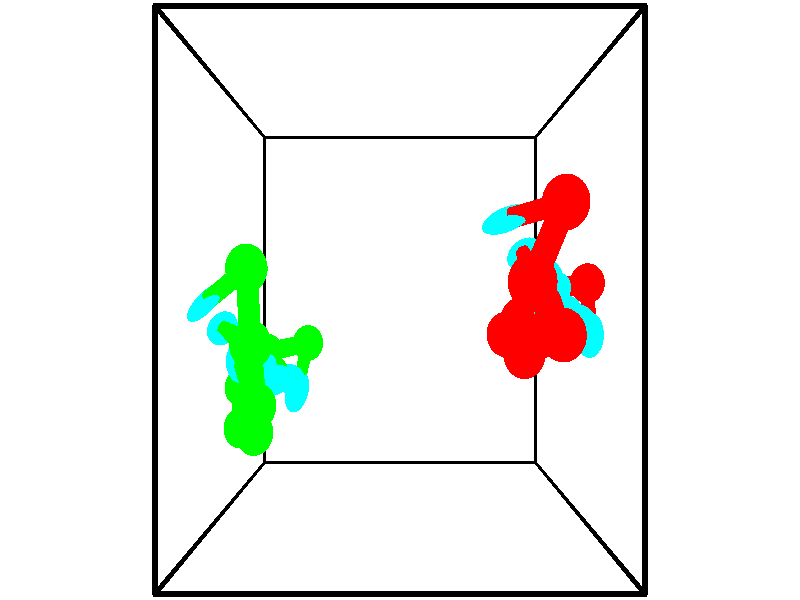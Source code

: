 // switches for output
#declare DRAW_BASES = 1; // possible values are 0, 1; only relevant for DNA ribbons
#declare DRAW_BASES_TYPE = 3; // possible values are 1, 2, 3; only relevant for DNA ribbons
#declare DRAW_FOG = 0; // set to 1 to enable fog

#include "colors.inc"

#include "transforms.inc"
background { rgb <1, 1, 1>}

#default {
   normal{
       ripples 0.25
       frequency 0.20
       turbulence 0.2
       lambda 5
   }
	finish {
		phong 0.1
		phong_size 40.
	}
}

// original window dimensions: 1024x640


// camera settings

camera {
	sky <-0, 1, 0>
	up <-0, 1, 0>
	right 1.6 * <1, 0, 0>
	location <2.5, 2.5, 11.1562>
	look_at <2.5, 2.5, 2.5>
	direction <0, 0, -8.6562>
	angle 67.0682
}


# declare cpy_camera_pos = <2.5, 2.5, 11.1562>;
# if (DRAW_FOG = 1)
fog {
	fog_type 2
	up vnormalize(cpy_camera_pos)
	color rgbt<1,1,1,0.3>
	distance 1e-5
	fog_alt 3e-3
	fog_offset 4
}
# end


// LIGHTS

# declare lum = 6;
global_settings {
	ambient_light rgb lum * <0.05, 0.05, 0.05>
	max_trace_level 15
}# declare cpy_direct_light_amount = 0.25;
light_source
{	1000 * <-1, -1, 1>,
	rgb lum * cpy_direct_light_amount
	parallel
}

light_source
{	1000 * <1, 1, -1>,
	rgb lum * cpy_direct_light_amount
	parallel
}

// strand 0

// nucleotide -1

// particle -1
sphere {
	<4.265427, 3.367030, 4.729454> 0.250000
	pigment { color rgbt <1,0,0,0> }
	no_shadow
}
cylinder {
	<3.942085, 3.305054, 4.502277>,  <3.748080, 3.267868, 4.365972>, 0.100000
	pigment { color rgbt <1,0,0,0> }
	no_shadow
}
cylinder {
	<3.942085, 3.305054, 4.502277>,  <4.265427, 3.367030, 4.729454>, 0.100000
	pigment { color rgbt <1,0,0,0> }
	no_shadow
}

// particle -1
sphere {
	<3.942085, 3.305054, 4.502277> 0.100000
	pigment { color rgbt <1,0,0,0> }
	no_shadow
}
sphere {
	0, 1
	scale<0.080000,0.200000,0.300000>
	matrix <0.464365, -0.760797, -0.453379,
		-0.361841, -0.630223, 0.686943,
		-0.808354, -0.154941, -0.567942,
		3.699579, 3.258571, 4.331895>
	pigment { color rgbt <0,1,1,0> }
	no_shadow
}
cylinder {
	<3.866527, 2.655608, 4.930902>,  <4.265427, 3.367030, 4.729454>, 0.130000
	pigment { color rgbt <1,0,0,0> }
	no_shadow
}

// nucleotide -1

// particle -1
sphere {
	<3.866527, 2.655608, 4.930902> 0.250000
	pigment { color rgbt <1,0,0,0> }
	no_shadow
}
cylinder {
	<3.889355, 2.819778, 4.566860>,  <3.903051, 2.918281, 4.348435>, 0.100000
	pigment { color rgbt <1,0,0,0> }
	no_shadow
}
cylinder {
	<3.889355, 2.819778, 4.566860>,  <3.866527, 2.655608, 4.930902>, 0.100000
	pigment { color rgbt <1,0,0,0> }
	no_shadow
}

// particle -1
sphere {
	<3.889355, 2.819778, 4.566860> 0.100000
	pigment { color rgbt <1,0,0,0> }
	no_shadow
}
sphere {
	0, 1
	scale<0.080000,0.200000,0.300000>
	matrix <0.486776, -0.807334, -0.333557,
		-0.871660, -0.423982, -0.245860,
		0.057070, 0.410427, -0.910106,
		3.906476, 2.942907, 4.293828>
	pigment { color rgbt <0,1,1,0> }
	no_shadow
}
cylinder {
	<4.290278, 2.179966, 4.528697>,  <3.866527, 2.655608, 4.930902>, 0.130000
	pigment { color rgbt <1,0,0,0> }
	no_shadow
}

// nucleotide -1

// particle -1
sphere {
	<4.290278, 2.179966, 4.528697> 0.250000
	pigment { color rgbt <1,0,0,0> }
	no_shadow
}
cylinder {
	<4.254944, 2.466248, 4.251579>,  <4.233743, 2.638016, 4.085309>, 0.100000
	pigment { color rgbt <1,0,0,0> }
	no_shadow
}
cylinder {
	<4.254944, 2.466248, 4.251579>,  <4.290278, 2.179966, 4.528697>, 0.100000
	pigment { color rgbt <1,0,0,0> }
	no_shadow
}

// particle -1
sphere {
	<4.254944, 2.466248, 4.251579> 0.100000
	pigment { color rgbt <1,0,0,0> }
	no_shadow
}
sphere {
	0, 1
	scale<0.080000,0.200000,0.300000>
	matrix <0.510150, -0.564867, -0.648593,
		-0.855537, -0.410723, -0.315218,
		-0.088336, 0.715704, -0.692795,
		4.228443, 2.680959, 4.043741>
	pigment { color rgbt <0,1,1,0> }
	no_shadow
}
cylinder {
	<4.000670, 1.956010, 3.864270>,  <4.290278, 2.179966, 4.528697>, 0.130000
	pigment { color rgbt <1,0,0,0> }
	no_shadow
}

// nucleotide -1

// particle -1
sphere {
	<4.000670, 1.956010, 3.864270> 0.250000
	pigment { color rgbt <1,0,0,0> }
	no_shadow
}
cylinder {
	<4.216438, 2.281082, 3.776108>,  <4.345899, 2.476125, 3.723211>, 0.100000
	pigment { color rgbt <1,0,0,0> }
	no_shadow
}
cylinder {
	<4.216438, 2.281082, 3.776108>,  <4.000670, 1.956010, 3.864270>, 0.100000
	pigment { color rgbt <1,0,0,0> }
	no_shadow
}

// particle -1
sphere {
	<4.216438, 2.281082, 3.776108> 0.100000
	pigment { color rgbt <1,0,0,0> }
	no_shadow
}
sphere {
	0, 1
	scale<0.080000,0.200000,0.300000>
	matrix <0.443513, -0.496715, -0.746037,
		-0.715767, 0.304675, -0.628371,
		0.539420, 0.812679, -0.220405,
		4.378264, 2.524886, 3.709986>
	pigment { color rgbt <0,1,1,0> }
	no_shadow
}
cylinder {
	<3.896924, 2.120019, 3.180188>,  <4.000670, 1.956010, 3.864270>, 0.130000
	pigment { color rgbt <1,0,0,0> }
	no_shadow
}

// nucleotide -1

// particle -1
sphere {
	<3.896924, 2.120019, 3.180188> 0.250000
	pigment { color rgbt <1,0,0,0> }
	no_shadow
}
cylinder {
	<4.257454, 2.255661, 3.287983>,  <4.473772, 2.337046, 3.352660>, 0.100000
	pigment { color rgbt <1,0,0,0> }
	no_shadow
}
cylinder {
	<4.257454, 2.255661, 3.287983>,  <3.896924, 2.120019, 3.180188>, 0.100000
	pigment { color rgbt <1,0,0,0> }
	no_shadow
}

// particle -1
sphere {
	<4.257454, 2.255661, 3.287983> 0.100000
	pigment { color rgbt <1,0,0,0> }
	no_shadow
}
sphere {
	0, 1
	scale<0.080000,0.200000,0.300000>
	matrix <0.419608, -0.529251, -0.737443,
		-0.107445, 0.777754, -0.619318,
		0.901324, 0.339105, 0.269486,
		4.527851, 2.357393, 3.368829>
	pigment { color rgbt <0,1,1,0> }
	no_shadow
}
cylinder {
	<4.192927, 2.271720, 2.543798>,  <3.896924, 2.120019, 3.180188>, 0.130000
	pigment { color rgbt <1,0,0,0> }
	no_shadow
}

// nucleotide -1

// particle -1
sphere {
	<4.192927, 2.271720, 2.543798> 0.250000
	pigment { color rgbt <1,0,0,0> }
	no_shadow
}
cylinder {
	<4.510803, 2.255035, 2.786030>,  <4.701529, 2.245024, 2.931369>, 0.100000
	pigment { color rgbt <1,0,0,0> }
	no_shadow
}
cylinder {
	<4.510803, 2.255035, 2.786030>,  <4.192927, 2.271720, 2.543798>, 0.100000
	pigment { color rgbt <1,0,0,0> }
	no_shadow
}

// particle -1
sphere {
	<4.510803, 2.255035, 2.786030> 0.100000
	pigment { color rgbt <1,0,0,0> }
	no_shadow
}
sphere {
	0, 1
	scale<0.080000,0.200000,0.300000>
	matrix <0.595707, -0.138081, -0.791244,
		0.116624, 0.989542, -0.084883,
		0.794690, -0.041712, 0.605580,
		4.749210, 2.242522, 2.967704>
	pigment { color rgbt <0,1,1,0> }
	no_shadow
}
cylinder {
	<4.676620, 2.620350, 2.247043>,  <4.192927, 2.271720, 2.543798>, 0.130000
	pigment { color rgbt <1,0,0,0> }
	no_shadow
}

// nucleotide -1

// particle -1
sphere {
	<4.676620, 2.620350, 2.247043> 0.250000
	pigment { color rgbt <1,0,0,0> }
	no_shadow
}
cylinder {
	<4.894577, 2.391922, 2.492634>,  <5.025352, 2.254865, 2.639988>, 0.100000
	pigment { color rgbt <1,0,0,0> }
	no_shadow
}
cylinder {
	<4.894577, 2.391922, 2.492634>,  <4.676620, 2.620350, 2.247043>, 0.100000
	pigment { color rgbt <1,0,0,0> }
	no_shadow
}

// particle -1
sphere {
	<4.894577, 2.391922, 2.492634> 0.100000
	pigment { color rgbt <1,0,0,0> }
	no_shadow
}
sphere {
	0, 1
	scale<0.080000,0.200000,0.300000>
	matrix <0.618980, -0.220005, -0.753964,
		0.565645, 0.790870, 0.233602,
		0.544893, -0.571071, 0.613978,
		5.058045, 2.220601, 2.676827>
	pigment { color rgbt <0,1,1,0> }
	no_shadow
}
cylinder {
	<5.312056, 2.709173, 2.093898>,  <4.676620, 2.620350, 2.247043>, 0.130000
	pigment { color rgbt <1,0,0,0> }
	no_shadow
}

// nucleotide -1

// particle -1
sphere {
	<5.312056, 2.709173, 2.093898> 0.250000
	pigment { color rgbt <1,0,0,0> }
	no_shadow
}
cylinder {
	<5.277149, 2.350098, 2.266659>,  <5.256205, 2.134652, 2.370316>, 0.100000
	pigment { color rgbt <1,0,0,0> }
	no_shadow
}
cylinder {
	<5.277149, 2.350098, 2.266659>,  <5.312056, 2.709173, 2.093898>, 0.100000
	pigment { color rgbt <1,0,0,0> }
	no_shadow
}

// particle -1
sphere {
	<5.277149, 2.350098, 2.266659> 0.100000
	pigment { color rgbt <1,0,0,0> }
	no_shadow
}
sphere {
	0, 1
	scale<0.080000,0.200000,0.300000>
	matrix <0.482211, -0.417444, -0.770203,
		0.871698, 0.141055, 0.469304,
		-0.087267, -0.897688, 0.431903,
		5.250969, 2.080791, 2.396230>
	pigment { color rgbt <0,1,1,0> }
	no_shadow
}
// strand 1

// nucleotide -1

// particle -1
sphere {
	<0.955960, 1.898972, 1.018109> 0.250000
	pigment { color rgbt <0,1,0,0> }
	no_shadow
}
cylinder {
	<0.871862, 1.531662, 1.152313>,  <0.821404, 1.311276, 1.232836>, 0.100000
	pigment { color rgbt <0,1,0,0> }
	no_shadow
}
cylinder {
	<0.871862, 1.531662, 1.152313>,  <0.955960, 1.898972, 1.018109>, 0.100000
	pigment { color rgbt <0,1,0,0> }
	no_shadow
}

// particle -1
sphere {
	<0.871862, 1.531662, 1.152313> 0.100000
	pigment { color rgbt <0,1,0,0> }
	no_shadow
}
sphere {
	0, 1
	scale<0.080000,0.200000,0.300000>
	matrix <-0.212853, 0.377942, 0.901029,
		-0.954196, 0.118023, -0.274918,
		-0.210245, -0.918276, 0.335510,
		0.808789, 1.256179, 1.252966>
	pigment { color rgbt <0,1,1,0> }
	no_shadow
}
cylinder {
	<0.319058, 1.788095, 1.246238>,  <0.955960, 1.898972, 1.018109>, 0.130000
	pigment { color rgbt <0,1,0,0> }
	no_shadow
}

// nucleotide -1

// particle -1
sphere {
	<0.319058, 1.788095, 1.246238> 0.250000
	pigment { color rgbt <0,1,0,0> }
	no_shadow
}
cylinder {
	<0.596294, 1.579681, 1.445496>,  <0.762636, 1.454633, 1.565050>, 0.100000
	pigment { color rgbt <0,1,0,0> }
	no_shadow
}
cylinder {
	<0.596294, 1.579681, 1.445496>,  <0.319058, 1.788095, 1.246238>, 0.100000
	pigment { color rgbt <0,1,0,0> }
	no_shadow
}

// particle -1
sphere {
	<0.596294, 1.579681, 1.445496> 0.100000
	pigment { color rgbt <0,1,0,0> }
	no_shadow
}
sphere {
	0, 1
	scale<0.080000,0.200000,0.300000>
	matrix <-0.379415, 0.323899, 0.866680,
		-0.612918, -0.789692, 0.026803,
		0.693091, -0.521034, 0.498144,
		0.804222, 1.423371, 1.594939>
	pigment { color rgbt <0,1,1,0> }
	no_shadow
}
cylinder {
	<-0.006702, 1.352371, 1.634561>,  <0.319058, 1.788095, 1.246238>, 0.130000
	pigment { color rgbt <0,1,0,0> }
	no_shadow
}

// nucleotide -1

// particle -1
sphere {
	<-0.006702, 1.352371, 1.634561> 0.250000
	pigment { color rgbt <0,1,0,0> }
	no_shadow
}
cylinder {
	<0.342794, 1.424881, 1.815102>,  <0.552492, 1.468387, 1.923426>, 0.100000
	pigment { color rgbt <0,1,0,0> }
	no_shadow
}
cylinder {
	<0.342794, 1.424881, 1.815102>,  <-0.006702, 1.352371, 1.634561>, 0.100000
	pigment { color rgbt <0,1,0,0> }
	no_shadow
}

// particle -1
sphere {
	<0.342794, 1.424881, 1.815102> 0.100000
	pigment { color rgbt <0,1,0,0> }
	no_shadow
}
sphere {
	0, 1
	scale<0.080000,0.200000,0.300000>
	matrix <-0.485150, 0.391114, 0.782087,
		-0.034758, -0.902314, 0.429677,
		0.873740, 0.181273, 0.451352,
		0.604916, 1.479263, 1.950507>
	pigment { color rgbt <0,1,1,0> }
	no_shadow
}
cylinder {
	<0.172793, 0.940392, 2.306072>,  <-0.006702, 1.352371, 1.634561>, 0.130000
	pigment { color rgbt <0,1,0,0> }
	no_shadow
}

// nucleotide -1

// particle -1
sphere {
	<0.172793, 0.940392, 2.306072> 0.250000
	pigment { color rgbt <0,1,0,0> }
	no_shadow
}
cylinder {
	<0.358603, 1.294540, 2.313354>,  <0.470090, 1.507030, 2.317724>, 0.100000
	pigment { color rgbt <0,1,0,0> }
	no_shadow
}
cylinder {
	<0.358603, 1.294540, 2.313354>,  <0.172793, 0.940392, 2.306072>, 0.100000
	pigment { color rgbt <0,1,0,0> }
	no_shadow
}

// particle -1
sphere {
	<0.358603, 1.294540, 2.313354> 0.100000
	pigment { color rgbt <0,1,0,0> }
	no_shadow
}
sphere {
	0, 1
	scale<0.080000,0.200000,0.300000>
	matrix <-0.435069, 0.210263, 0.875503,
		0.771317, -0.414616, 0.482870,
		0.464527, 0.885372, 0.018207,
		0.497962, 1.560152, 2.318817>
	pigment { color rgbt <0,1,1,0> }
	no_shadow
}
cylinder {
	<0.523283, 0.990047, 2.953126>,  <0.172793, 0.940392, 2.306072>, 0.130000
	pigment { color rgbt <0,1,0,0> }
	no_shadow
}

// nucleotide -1

// particle -1
sphere {
	<0.523283, 0.990047, 2.953126> 0.250000
	pigment { color rgbt <0,1,0,0> }
	no_shadow
}
cylinder {
	<0.519516, 1.369995, 2.828125>,  <0.517256, 1.597964, 2.753124>, 0.100000
	pigment { color rgbt <0,1,0,0> }
	no_shadow
}
cylinder {
	<0.519516, 1.369995, 2.828125>,  <0.523283, 0.990047, 2.953126>, 0.100000
	pigment { color rgbt <0,1,0,0> }
	no_shadow
}

// particle -1
sphere {
	<0.519516, 1.369995, 2.828125> 0.100000
	pigment { color rgbt <0,1,0,0> }
	no_shadow
}
sphere {
	0, 1
	scale<0.080000,0.200000,0.300000>
	matrix <-0.428248, 0.278576, 0.859651,
		0.903612, 0.141925, 0.404156,
		-0.009418, 0.949870, -0.312503,
		0.516691, 1.654956, 2.734374>
	pigment { color rgbt <0,1,1,0> }
	no_shadow
}
cylinder {
	<0.675204, 1.376347, 3.502633>,  <0.523283, 0.990047, 2.953126>, 0.130000
	pigment { color rgbt <0,1,0,0> }
	no_shadow
}

// nucleotide -1

// particle -1
sphere {
	<0.675204, 1.376347, 3.502633> 0.250000
	pigment { color rgbt <0,1,0,0> }
	no_shadow
}
cylinder {
	<0.490941, 1.626541, 3.250740>,  <0.380383, 1.776658, 3.099604>, 0.100000
	pigment { color rgbt <0,1,0,0> }
	no_shadow
}
cylinder {
	<0.490941, 1.626541, 3.250740>,  <0.675204, 1.376347, 3.502633>, 0.100000
	pigment { color rgbt <0,1,0,0> }
	no_shadow
}

// particle -1
sphere {
	<0.490941, 1.626541, 3.250740> 0.100000
	pigment { color rgbt <0,1,0,0> }
	no_shadow
}
sphere {
	0, 1
	scale<0.080000,0.200000,0.300000>
	matrix <-0.370227, 0.509416, 0.776806,
		0.806676, 0.590985, -0.003094,
		-0.460657, 0.625486, -0.629732,
		0.352744, 1.814187, 3.061821>
	pigment { color rgbt <0,1,1,0> }
	no_shadow
}
cylinder {
	<0.689165, 2.045240, 3.835725>,  <0.675204, 1.376347, 3.502633>, 0.130000
	pigment { color rgbt <0,1,0,0> }
	no_shadow
}

// nucleotide -1

// particle -1
sphere {
	<0.689165, 2.045240, 3.835725> 0.250000
	pigment { color rgbt <0,1,0,0> }
	no_shadow
}
cylinder {
	<0.411160, 2.132141, 3.561569>,  <0.244356, 2.184282, 3.397076>, 0.100000
	pigment { color rgbt <0,1,0,0> }
	no_shadow
}
cylinder {
	<0.411160, 2.132141, 3.561569>,  <0.689165, 2.045240, 3.835725>, 0.100000
	pigment { color rgbt <0,1,0,0> }
	no_shadow
}

// particle -1
sphere {
	<0.411160, 2.132141, 3.561569> 0.100000
	pigment { color rgbt <0,1,0,0> }
	no_shadow
}
sphere {
	0, 1
	scale<0.080000,0.200000,0.300000>
	matrix <-0.487382, 0.558468, 0.671247,
		0.528598, 0.800572, -0.282257,
		-0.695013, 0.217253, -0.685389,
		0.202656, 2.197317, 3.355953>
	pigment { color rgbt <0,1,1,0> }
	no_shadow
}
cylinder {
	<0.635910, 2.819849, 3.826337>,  <0.689165, 2.045240, 3.835725>, 0.130000
	pigment { color rgbt <0,1,0,0> }
	no_shadow
}

// nucleotide -1

// particle -1
sphere {
	<0.635910, 2.819849, 3.826337> 0.250000
	pigment { color rgbt <0,1,0,0> }
	no_shadow
}
cylinder {
	<0.309655, 2.621170, 3.707657>,  <0.113903, 2.501963, 3.636449>, 0.100000
	pigment { color rgbt <0,1,0,0> }
	no_shadow
}
cylinder {
	<0.309655, 2.621170, 3.707657>,  <0.635910, 2.819849, 3.826337>, 0.100000
	pigment { color rgbt <0,1,0,0> }
	no_shadow
}

// particle -1
sphere {
	<0.309655, 2.621170, 3.707657> 0.100000
	pigment { color rgbt <0,1,0,0> }
	no_shadow
}
sphere {
	0, 1
	scale<0.080000,0.200000,0.300000>
	matrix <-0.570820, 0.607211, 0.552684,
		-0.094357, 0.620151, -0.778787,
		-0.815636, -0.496696, -0.296700,
		0.064964, 2.472161, 3.618647>
	pigment { color rgbt <0,1,1,0> }
	no_shadow
}
// box output
cylinder {
	<0.000000, 0.000000, 0.000000>,  <5.000000, 0.000000, 0.000000>, 0.025000
	pigment { color rgbt <0,0,0,0> }
	no_shadow
}
cylinder {
	<0.000000, 0.000000, 0.000000>,  <0.000000, 5.000000, 0.000000>, 0.025000
	pigment { color rgbt <0,0,0,0> }
	no_shadow
}
cylinder {
	<0.000000, 0.000000, 0.000000>,  <0.000000, 0.000000, 5.000000>, 0.025000
	pigment { color rgbt <0,0,0,0> }
	no_shadow
}
cylinder {
	<5.000000, 5.000000, 5.000000>,  <0.000000, 5.000000, 5.000000>, 0.025000
	pigment { color rgbt <0,0,0,0> }
	no_shadow
}
cylinder {
	<5.000000, 5.000000, 5.000000>,  <5.000000, 0.000000, 5.000000>, 0.025000
	pigment { color rgbt <0,0,0,0> }
	no_shadow
}
cylinder {
	<5.000000, 5.000000, 5.000000>,  <5.000000, 5.000000, 0.000000>, 0.025000
	pigment { color rgbt <0,0,0,0> }
	no_shadow
}
cylinder {
	<0.000000, 0.000000, 5.000000>,  <0.000000, 5.000000, 5.000000>, 0.025000
	pigment { color rgbt <0,0,0,0> }
	no_shadow
}
cylinder {
	<0.000000, 0.000000, 5.000000>,  <5.000000, 0.000000, 5.000000>, 0.025000
	pigment { color rgbt <0,0,0,0> }
	no_shadow
}
cylinder {
	<5.000000, 5.000000, 0.000000>,  <0.000000, 5.000000, 0.000000>, 0.025000
	pigment { color rgbt <0,0,0,0> }
	no_shadow
}
cylinder {
	<5.000000, 5.000000, 0.000000>,  <5.000000, 0.000000, 0.000000>, 0.025000
	pigment { color rgbt <0,0,0,0> }
	no_shadow
}
cylinder {
	<5.000000, 0.000000, 5.000000>,  <5.000000, 0.000000, 0.000000>, 0.025000
	pigment { color rgbt <0,0,0,0> }
	no_shadow
}
cylinder {
	<0.000000, 5.000000, 0.000000>,  <0.000000, 5.000000, 5.000000>, 0.025000
	pigment { color rgbt <0,0,0,0> }
	no_shadow
}
// end of box output
